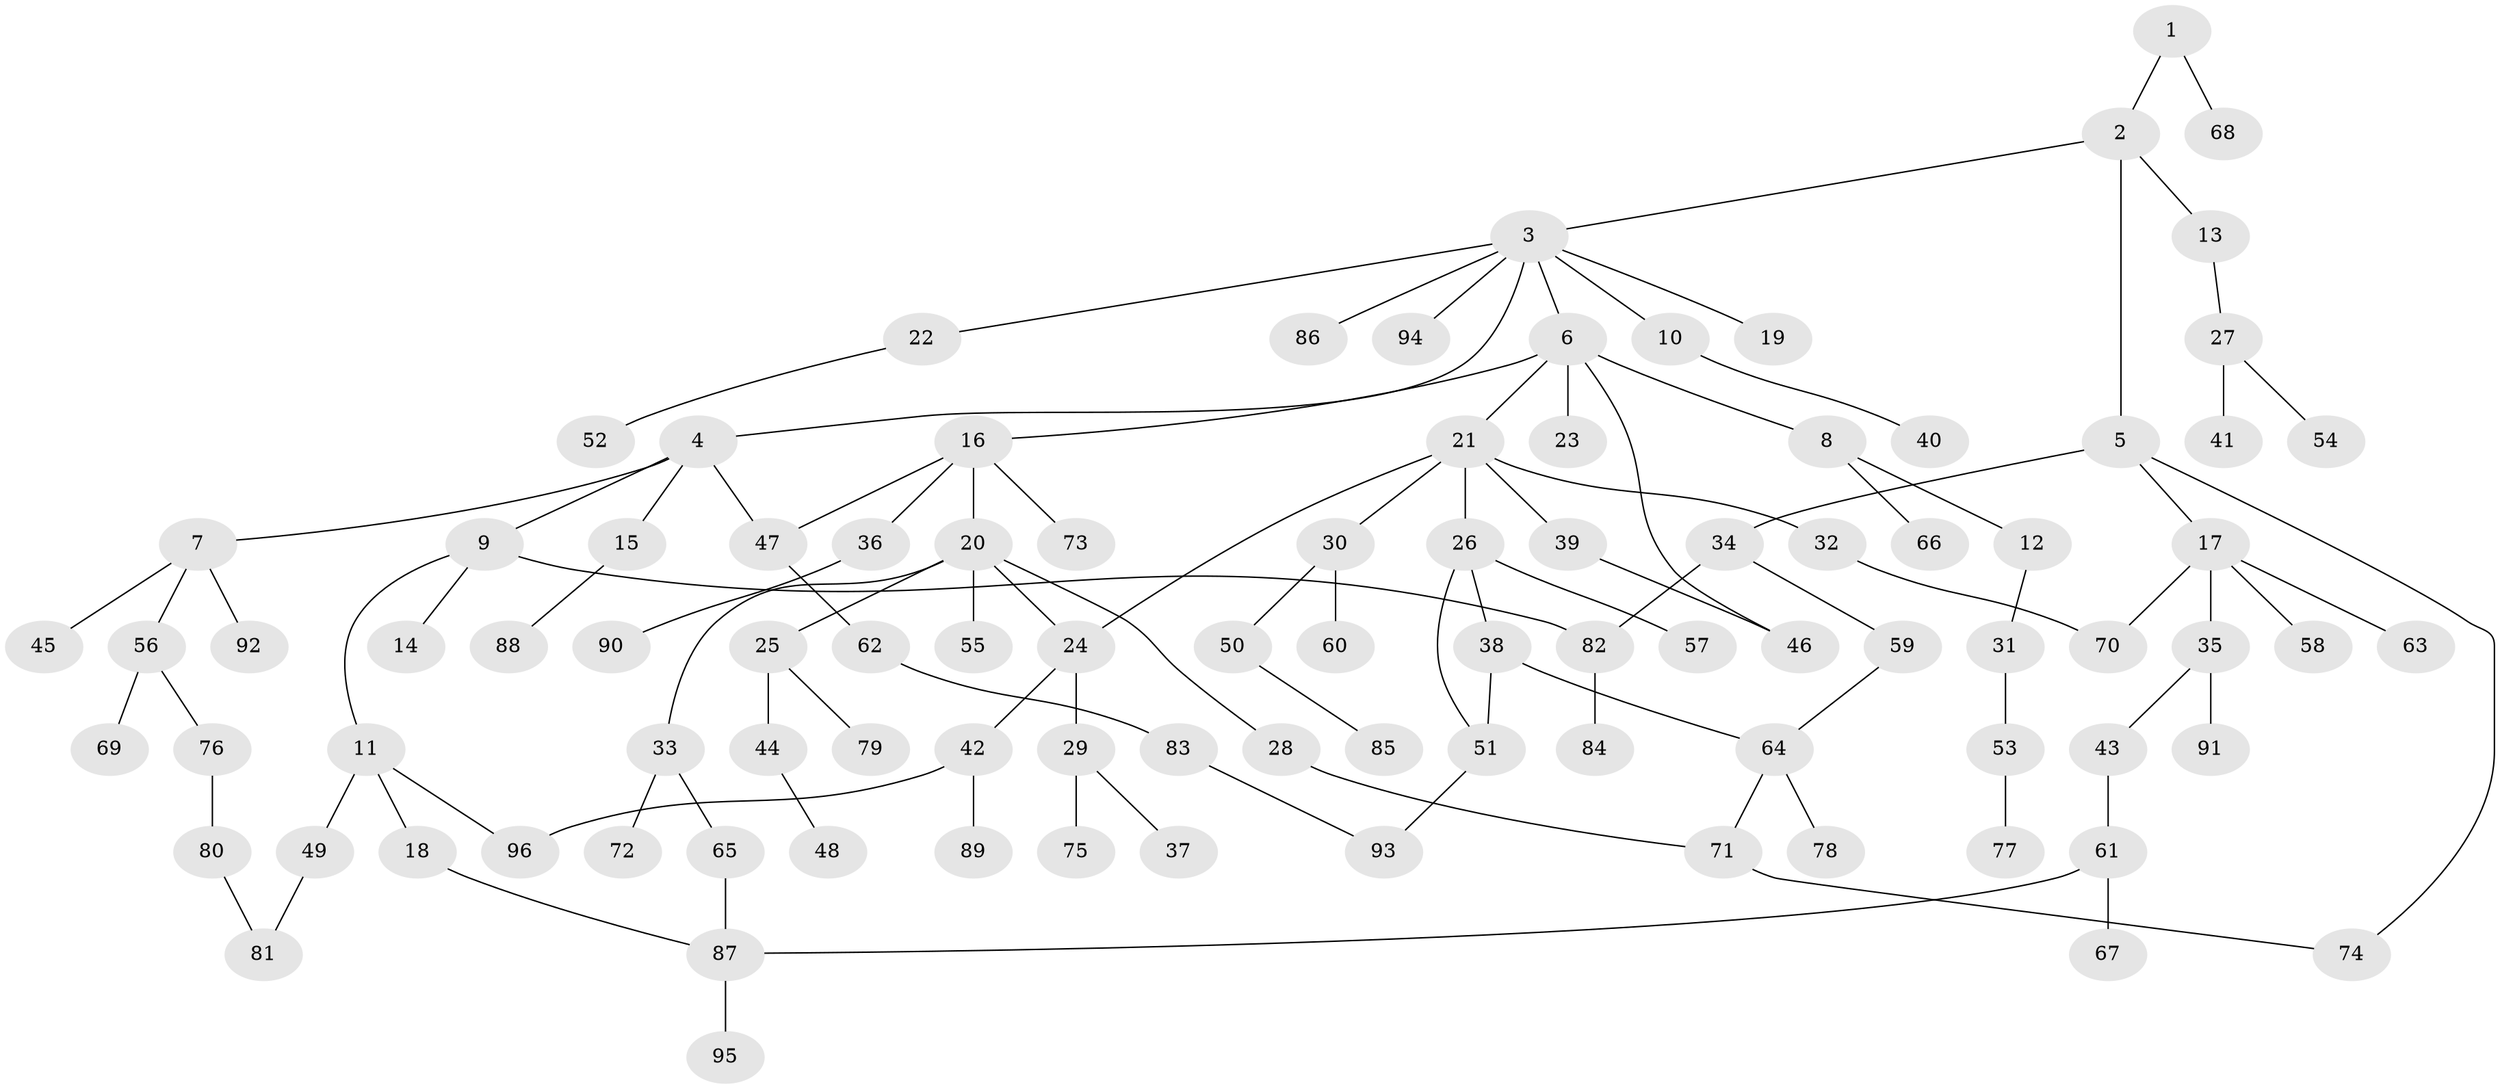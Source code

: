 // Generated by graph-tools (version 1.1) at 2025/10/02/27/25 16:10:55]
// undirected, 96 vertices, 109 edges
graph export_dot {
graph [start="1"]
  node [color=gray90,style=filled];
  1;
  2;
  3;
  4;
  5;
  6;
  7;
  8;
  9;
  10;
  11;
  12;
  13;
  14;
  15;
  16;
  17;
  18;
  19;
  20;
  21;
  22;
  23;
  24;
  25;
  26;
  27;
  28;
  29;
  30;
  31;
  32;
  33;
  34;
  35;
  36;
  37;
  38;
  39;
  40;
  41;
  42;
  43;
  44;
  45;
  46;
  47;
  48;
  49;
  50;
  51;
  52;
  53;
  54;
  55;
  56;
  57;
  58;
  59;
  60;
  61;
  62;
  63;
  64;
  65;
  66;
  67;
  68;
  69;
  70;
  71;
  72;
  73;
  74;
  75;
  76;
  77;
  78;
  79;
  80;
  81;
  82;
  83;
  84;
  85;
  86;
  87;
  88;
  89;
  90;
  91;
  92;
  93;
  94;
  95;
  96;
  1 -- 2;
  1 -- 68;
  2 -- 3;
  2 -- 5;
  2 -- 13;
  3 -- 4;
  3 -- 6;
  3 -- 10;
  3 -- 19;
  3 -- 22;
  3 -- 86;
  3 -- 94;
  4 -- 7;
  4 -- 9;
  4 -- 15;
  4 -- 47;
  5 -- 17;
  5 -- 34;
  5 -- 74;
  6 -- 8;
  6 -- 16;
  6 -- 21;
  6 -- 23;
  6 -- 46;
  7 -- 45;
  7 -- 56;
  7 -- 92;
  8 -- 12;
  8 -- 66;
  9 -- 11;
  9 -- 14;
  9 -- 82;
  10 -- 40;
  11 -- 18;
  11 -- 49;
  11 -- 96;
  12 -- 31;
  13 -- 27;
  15 -- 88;
  16 -- 20;
  16 -- 36;
  16 -- 73;
  16 -- 47;
  17 -- 35;
  17 -- 58;
  17 -- 63;
  17 -- 70;
  18 -- 87;
  20 -- 24;
  20 -- 25;
  20 -- 28;
  20 -- 33;
  20 -- 55;
  21 -- 26;
  21 -- 30;
  21 -- 32;
  21 -- 39;
  21 -- 24;
  22 -- 52;
  24 -- 29;
  24 -- 42;
  25 -- 44;
  25 -- 79;
  26 -- 38;
  26 -- 51;
  26 -- 57;
  27 -- 41;
  27 -- 54;
  28 -- 71;
  29 -- 37;
  29 -- 75;
  30 -- 50;
  30 -- 60;
  31 -- 53;
  32 -- 70;
  33 -- 65;
  33 -- 72;
  34 -- 59;
  34 -- 82;
  35 -- 43;
  35 -- 91;
  36 -- 90;
  38 -- 64;
  38 -- 51;
  39 -- 46;
  42 -- 89;
  42 -- 96;
  43 -- 61;
  44 -- 48;
  47 -- 62;
  49 -- 81;
  50 -- 85;
  51 -- 93;
  53 -- 77;
  56 -- 69;
  56 -- 76;
  59 -- 64;
  61 -- 67;
  61 -- 87;
  62 -- 83;
  64 -- 71;
  64 -- 78;
  65 -- 87;
  71 -- 74;
  76 -- 80;
  80 -- 81;
  82 -- 84;
  83 -- 93;
  87 -- 95;
}
